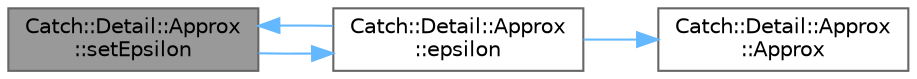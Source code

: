 digraph "Catch::Detail::Approx::setEpsilon"
{
 // LATEX_PDF_SIZE
  bgcolor="transparent";
  edge [fontname=Helvetica,fontsize=10,labelfontname=Helvetica,labelfontsize=10];
  node [fontname=Helvetica,fontsize=10,shape=box,height=0.2,width=0.4];
  rankdir="LR";
  Node1 [id="Node000001",label="Catch::Detail::Approx\l::setEpsilon",height=0.2,width=0.4,color="gray40", fillcolor="grey60", style="filled", fontcolor="black",tooltip=" "];
  Node1 -> Node2 [id="edge1_Node000001_Node000002",color="steelblue1",style="solid",tooltip=" "];
  Node2 [id="Node000002",label="Catch::Detail::Approx\l::epsilon",height=0.2,width=0.4,color="grey40", fillcolor="white", style="filled",URL="$class_catch_1_1_detail_1_1_approx.html#a1feb255ab2b116e126c1994ab6c250fd",tooltip=" "];
  Node2 -> Node3 [id="edge2_Node000002_Node000003",color="steelblue1",style="solid",tooltip=" "];
  Node3 [id="Node000003",label="Catch::Detail::Approx\l::Approx",height=0.2,width=0.4,color="grey40", fillcolor="white", style="filled",URL="$class_catch_1_1_detail_1_1_approx.html#a1a8618ea8db08c66bd3d9fe8f74b957a",tooltip=" "];
  Node2 -> Node1 [id="edge3_Node000002_Node000001",color="steelblue1",style="solid",tooltip=" "];
}
